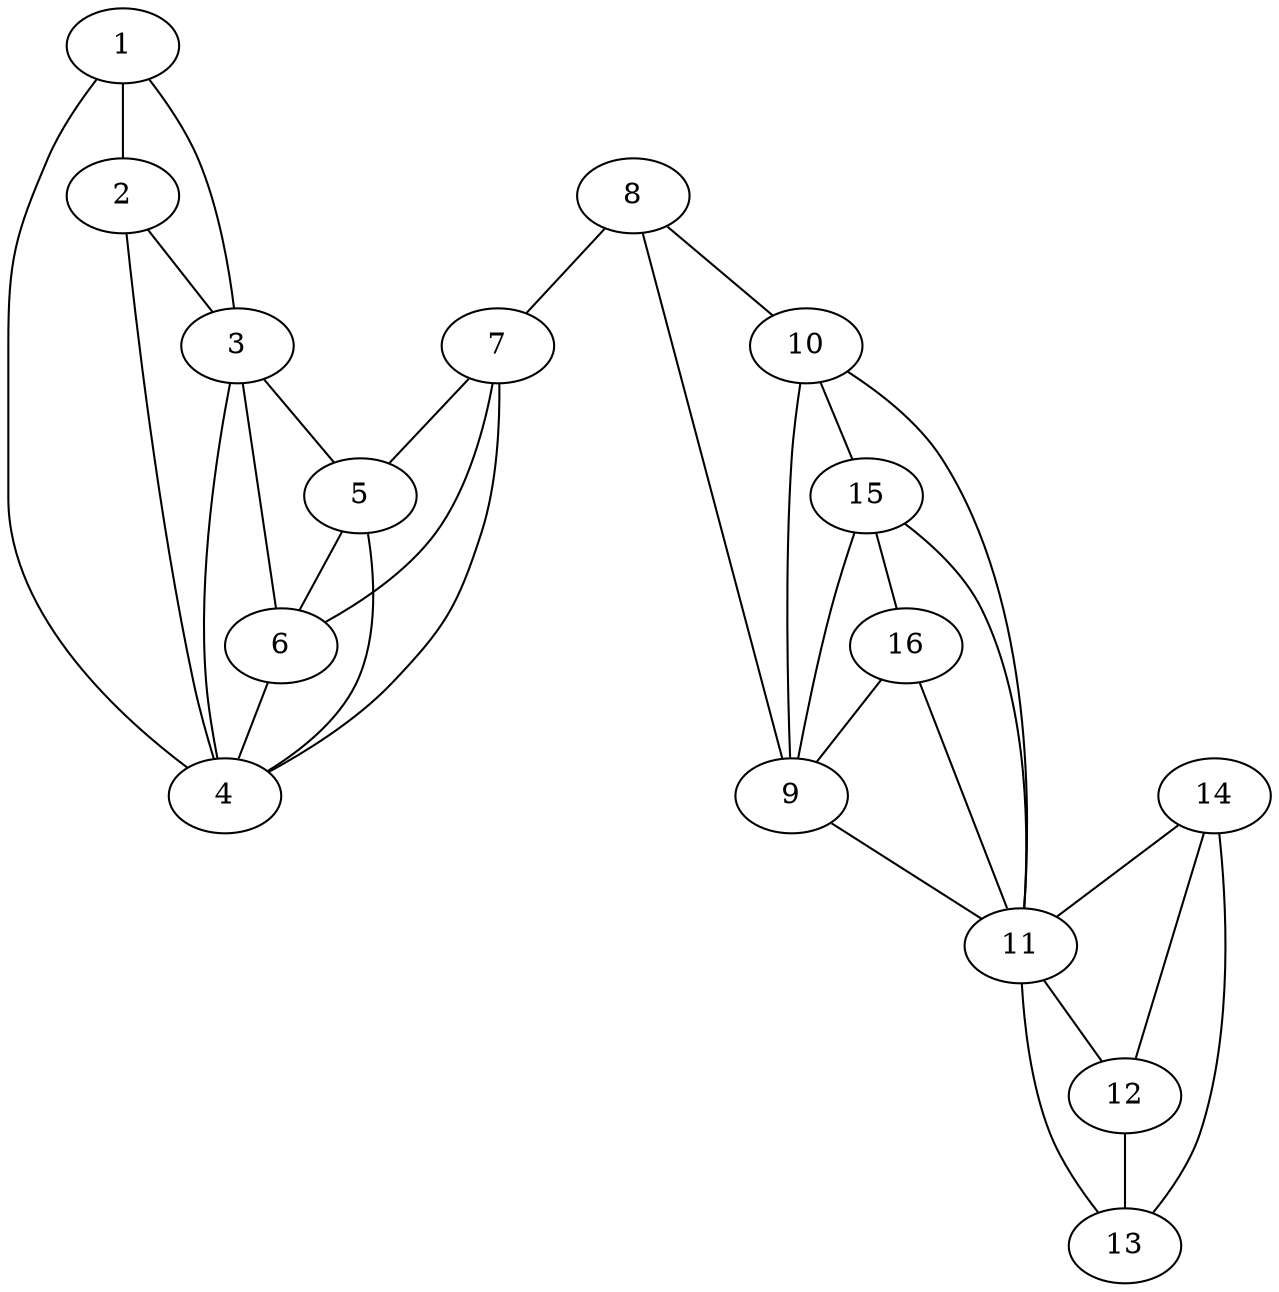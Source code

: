 graph pdb1oaf {
	1	 [aaLength=23,
		sequence=HHGSGKSYPTVSADYQKAVEKAK,
		type=0];
	2	 [aaLength=14,
		sequence=KKLRGFIAEKRCAP,
		type=0];
	1 -- 2	 [distance0="26.68083",
		frequency=1,
		type0=1];
	3	 [aaLength=4,
		sequence=FDKG,
		type=0];
	1 -- 3	 [distance0="49.21331",
		frequency=1,
		type0=2];
	4	 [aaLength=6,
		sequence=TKTGGP,
		type=0];
	1 -- 4	 [distance0="54.37937",
		frequency=1,
		type0=3];
	2 -- 3	 [distance0="28.43878",
		distance1="12.0",
		frequency=2,
		type0=2,
		type1=4];
	2 -- 4	 [distance0="32.026",
		frequency=1,
		type0=3];
	3 -- 4	 [distance0="8.594836",
		distance1="0.0",
		frequency=2,
		type0=1,
		type1=5];
	6	 [aaLength=15,
		sequence=HPAELAHSANNGLDI,
		type=0];
	3 -- 6	 [distance0="17.66273",
		frequency=1,
		type0=3];
	5	 [aaLength=5,
		sequence=FGTIK,
		type=0];
	3 -- 5	 [distance0="17.55988",
		frequency=1,
		type0=2];
	5 -- 4	 [distance0="12.93253",
		frequency=1,
		type0=1];
	5 -- 6	 [distance0="13.51642",
		distance1="0.0",
		frequency=2,
		type0=2,
		type1=5];
	6 -- 4	 [distance0="11.18327",
		frequency=1,
		type0=1];
	7	 [aaLength=17,
		sequence=LEPLKAEFPILSYADFY,
		type=0];
	7 -- 4	 [distance0="31.41393",
		frequency=1,
		type0=3];
	7 -- 6	 [distance0="22.11051",
		frequency=1,
		type0=1];
	7 -- 5	 [distance0="26.93839",
		frequency=1,
		type0=2];
	8	 [aaLength=10,
		sequence=PPEGRLPDAT,
		type=0];
	8 -- 7	 [distance0="48.90592",
		frequency=1,
		type0=3];
	10	 [aaLength=4,
		sequence=LTDQ,
		type=0];
	8 -- 10	 [distance0="25.92289",
		frequency=1,
		type0=2];
	9	 [aaLength=10,
		sequence=LRDVFGKAMG,
		type=0];
	8 -- 9	 [distance0="15.45275",
		distance1="5.0",
		frequency=2,
		type0=1,
		type1=4];
	9 -- 10	 [distance0="14.03457",
		distance1="0.0",
		frequency=2,
		type0=1,
		type1=5];
	11	 [aaLength=10,
		sequence=GPWTSNPLIF,
		type=0];
	9 -- 11	 [distance0="37.74603",
		frequency=1,
		type0=3];
	15	 [aaLength=2,
		sequence=IV,
		type=1];
	10 -- 15	 [distance0="1.0",
		frequency=1,
		type0=4];
	11 -- 10	 [distance0="28.16773",
		frequency=1,
		type0=2];
	12	 [aaLength=10,
		sequence=LLSGEKEGLL,
		type=0];
	11 -- 12	 [distance0="17.16471",
		distance1="7.0",
		frequency=2,
		type0=1,
		type1=4];
	13	 [aaLength=12,
		sequence=LPSDKALLSDPV,
		type=0];
	11 -- 13	 [distance0="28.6564",
		frequency=1,
		type0=3];
	12 -- 13	 [distance0="13.87775",
		distance1="1.0",
		frequency=2,
		type0=1,
		type1=4];
	14	 [aaLength=18,
		sequence=VFRPLVDKYAADEDAFFA,
		type=0];
	14 -- 11	 [distance0="41.89855",
		frequency=1,
		type0=3];
	14 -- 12	 [distance0="27.68722",
		frequency=1,
		type0=2];
	14 -- 13	 [distance0="16.38063",
		frequency=1,
		type0=1];
	15 -- 9	 [distance0="49.46822",
		frequency=1,
		type0=2];
	15 -- 11	 [distance0="49.47708",
		frequency=1,
		type0=3];
	16	 [aaLength=2,
		sequence=GA,
		type=1];
	15 -- 16	 [distance0="10.0",
		distance1="8.0",
		frequency=2,
		type0=1,
		type1=4];
	16 -- 9	 [distance0="53.35827",
		frequency=1,
		type0=3];
	16 -- 11	 [distance0="46.13005",
		distance1="9.0",
		frequency=2,
		type0=2,
		type1=4];
}
